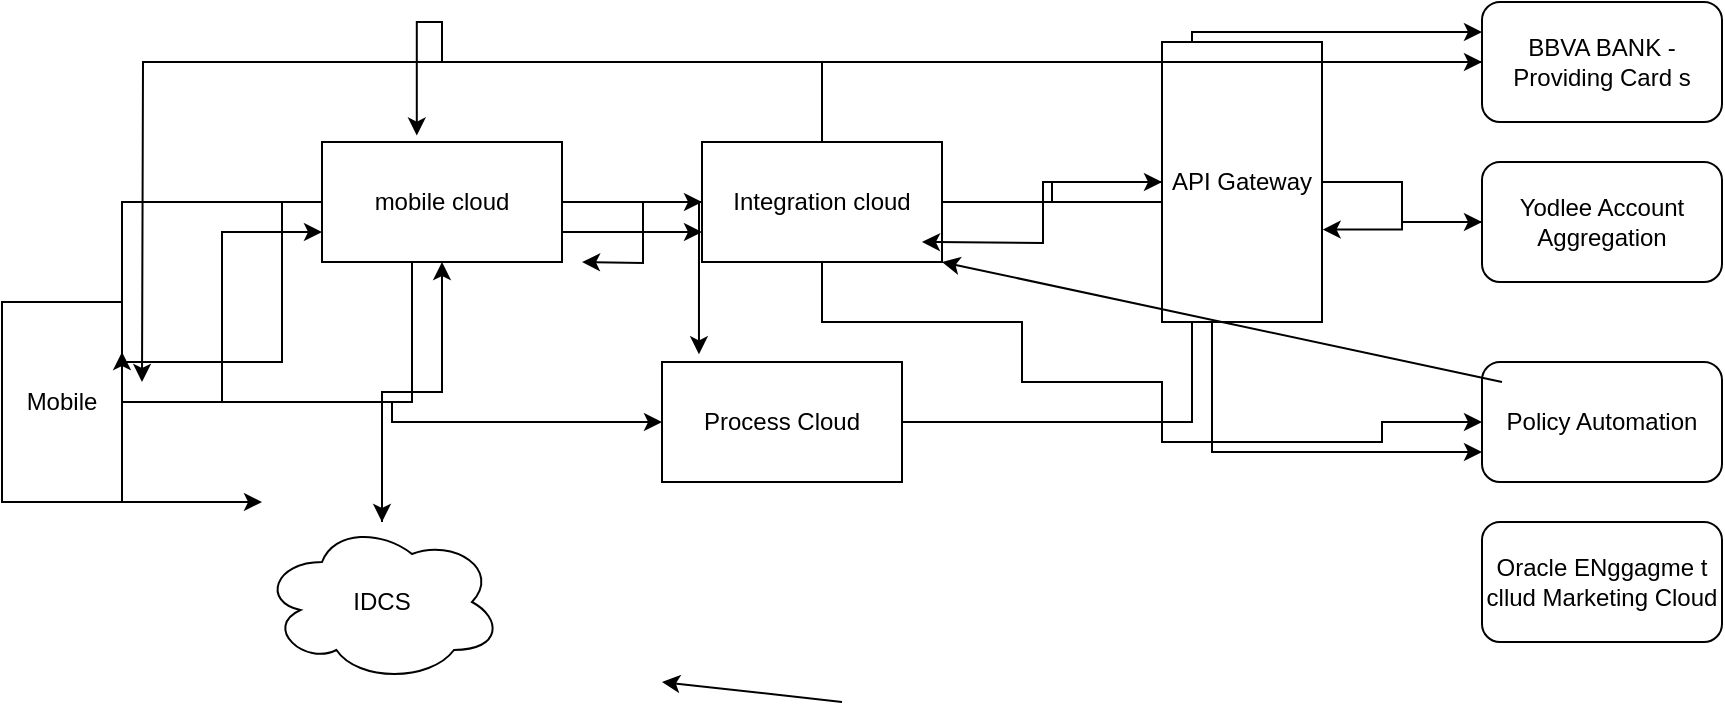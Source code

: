 <mxfile version="13.6.2" type="github">
  <diagram id="DxVjf1Q0q3QbvJfzmN1K" name="Page-1">
    <mxGraphModel dx="1025" dy="505" grid="1" gridSize="10" guides="1" tooltips="1" connect="1" arrows="1" fold="1" page="1" pageScale="1" pageWidth="1600" pageHeight="1200" math="0" shadow="0">
      <root>
        <mxCell id="0" />
        <mxCell id="1" parent="0" />
        <mxCell id="kMJnL8JPlqTzh7K0HitA-52" style="edgeStyle=orthogonalEdgeStyle;rounded=0;orthogonalLoop=1;jettySize=auto;html=1;" edge="1" parent="1" source="kMJnL8JPlqTzh7K0HitA-42" target="kMJnL8JPlqTzh7K0HitA-51">
          <mxGeometry relative="1" as="geometry" />
        </mxCell>
        <mxCell id="kMJnL8JPlqTzh7K0HitA-62" style="edgeStyle=orthogonalEdgeStyle;rounded=0;orthogonalLoop=1;jettySize=auto;html=1;entryX=0;entryY=0.75;entryDx=0;entryDy=0;" edge="1" parent="1" source="kMJnL8JPlqTzh7K0HitA-42" target="kMJnL8JPlqTzh7K0HitA-44">
          <mxGeometry relative="1" as="geometry" />
        </mxCell>
        <mxCell id="kMJnL8JPlqTzh7K0HitA-68" style="edgeStyle=orthogonalEdgeStyle;rounded=0;orthogonalLoop=1;jettySize=auto;html=1;entryX=0;entryY=0.75;entryDx=0;entryDy=0;" edge="1" parent="1" source="kMJnL8JPlqTzh7K0HitA-42" target="kMJnL8JPlqTzh7K0HitA-43">
          <mxGeometry relative="1" as="geometry" />
        </mxCell>
        <mxCell id="kMJnL8JPlqTzh7K0HitA-71" style="edgeStyle=orthogonalEdgeStyle;rounded=0;orthogonalLoop=1;jettySize=auto;html=1;" edge="1" parent="1" source="kMJnL8JPlqTzh7K0HitA-42" target="kMJnL8JPlqTzh7K0HitA-45">
          <mxGeometry relative="1" as="geometry" />
        </mxCell>
        <mxCell id="kMJnL8JPlqTzh7K0HitA-42" value="Mobile " style="rounded=0;whiteSpace=wrap;html=1;" vertex="1" parent="1">
          <mxGeometry x="190" y="190" width="60" height="100" as="geometry" />
        </mxCell>
        <mxCell id="kMJnL8JPlqTzh7K0HitA-54" style="edgeStyle=orthogonalEdgeStyle;rounded=0;orthogonalLoop=1;jettySize=auto;html=1;" edge="1" parent="1" source="kMJnL8JPlqTzh7K0HitA-43" target="kMJnL8JPlqTzh7K0HitA-44">
          <mxGeometry relative="1" as="geometry" />
        </mxCell>
        <mxCell id="kMJnL8JPlqTzh7K0HitA-60" style="edgeStyle=orthogonalEdgeStyle;rounded=0;orthogonalLoop=1;jettySize=auto;html=1;entryX=1;entryY=0.25;entryDx=0;entryDy=0;" edge="1" parent="1" source="kMJnL8JPlqTzh7K0HitA-43" target="kMJnL8JPlqTzh7K0HitA-42">
          <mxGeometry relative="1" as="geometry">
            <mxPoint x="290" y="220" as="targetPoint" />
            <Array as="points">
              <mxPoint x="330" y="140" />
              <mxPoint x="330" y="220" />
              <mxPoint x="250" y="220" />
            </Array>
          </mxGeometry>
        </mxCell>
        <mxCell id="kMJnL8JPlqTzh7K0HitA-67" style="edgeStyle=orthogonalEdgeStyle;rounded=0;orthogonalLoop=1;jettySize=auto;html=1;" edge="1" parent="1" source="kMJnL8JPlqTzh7K0HitA-43">
          <mxGeometry relative="1" as="geometry">
            <mxPoint x="320" y="290" as="targetPoint" />
            <Array as="points">
              <mxPoint x="250" y="140" />
              <mxPoint x="250" y="290" />
            </Array>
          </mxGeometry>
        </mxCell>
        <mxCell id="kMJnL8JPlqTzh7K0HitA-69" style="edgeStyle=orthogonalEdgeStyle;rounded=0;orthogonalLoop=1;jettySize=auto;html=1;entryX=0.154;entryY=-0.064;entryDx=0;entryDy=0;entryPerimeter=0;" edge="1" parent="1" source="kMJnL8JPlqTzh7K0HitA-43" target="kMJnL8JPlqTzh7K0HitA-45">
          <mxGeometry relative="1" as="geometry" />
        </mxCell>
        <mxCell id="kMJnL8JPlqTzh7K0HitA-43" value="mobile cloud " style="rounded=0;whiteSpace=wrap;html=1;" vertex="1" parent="1">
          <mxGeometry x="350" y="110" width="120" height="60" as="geometry" />
        </mxCell>
        <mxCell id="kMJnL8JPlqTzh7K0HitA-55" style="edgeStyle=orthogonalEdgeStyle;rounded=0;orthogonalLoop=1;jettySize=auto;html=1;entryX=0;entryY=0.5;entryDx=0;entryDy=0;" edge="1" parent="1" source="kMJnL8JPlqTzh7K0HitA-44" target="kMJnL8JPlqTzh7K0HitA-46">
          <mxGeometry relative="1" as="geometry" />
        </mxCell>
        <mxCell id="kMJnL8JPlqTzh7K0HitA-59" style="edgeStyle=orthogonalEdgeStyle;rounded=0;orthogonalLoop=1;jettySize=auto;html=1;" edge="1" parent="1" source="kMJnL8JPlqTzh7K0HitA-44">
          <mxGeometry relative="1" as="geometry">
            <mxPoint x="480" y="170" as="targetPoint" />
          </mxGeometry>
        </mxCell>
        <mxCell id="kMJnL8JPlqTzh7K0HitA-61" style="edgeStyle=orthogonalEdgeStyle;rounded=0;orthogonalLoop=1;jettySize=auto;html=1;entryX=0;entryY=0.5;entryDx=0;entryDy=0;" edge="1" parent="1" source="kMJnL8JPlqTzh7K0HitA-44" target="kMJnL8JPlqTzh7K0HitA-49">
          <mxGeometry relative="1" as="geometry">
            <mxPoint x="760" y="300" as="targetPoint" />
            <Array as="points">
              <mxPoint x="600" y="200" />
              <mxPoint x="700" y="200" />
              <mxPoint x="700" y="230" />
              <mxPoint x="770" y="230" />
              <mxPoint x="770" y="260" />
              <mxPoint x="880" y="260" />
              <mxPoint x="880" y="250" />
            </Array>
          </mxGeometry>
        </mxCell>
        <mxCell id="kMJnL8JPlqTzh7K0HitA-63" style="edgeStyle=orthogonalEdgeStyle;rounded=0;orthogonalLoop=1;jettySize=auto;html=1;entryX=0;entryY=0.75;entryDx=0;entryDy=0;" edge="1" parent="1" source="kMJnL8JPlqTzh7K0HitA-44" target="kMJnL8JPlqTzh7K0HitA-49">
          <mxGeometry relative="1" as="geometry" />
        </mxCell>
        <mxCell id="kMJnL8JPlqTzh7K0HitA-66" style="edgeStyle=orthogonalEdgeStyle;rounded=0;orthogonalLoop=1;jettySize=auto;html=1;entryX=0.395;entryY=-0.054;entryDx=0;entryDy=0;entryPerimeter=0;" edge="1" parent="1" source="kMJnL8JPlqTzh7K0HitA-44" target="kMJnL8JPlqTzh7K0HitA-43">
          <mxGeometry relative="1" as="geometry">
            <mxPoint x="400" y="50" as="targetPoint" />
            <Array as="points">
              <mxPoint x="600" y="70" />
              <mxPoint x="410" y="70" />
              <mxPoint x="410" y="50" />
              <mxPoint x="397" y="50" />
            </Array>
          </mxGeometry>
        </mxCell>
        <mxCell id="kMJnL8JPlqTzh7K0HitA-44" value="Integration cloud " style="rounded=0;whiteSpace=wrap;html=1;" vertex="1" parent="1">
          <mxGeometry x="540" y="110" width="120" height="60" as="geometry" />
        </mxCell>
        <mxCell id="kMJnL8JPlqTzh7K0HitA-70" style="edgeStyle=orthogonalEdgeStyle;rounded=0;orthogonalLoop=1;jettySize=auto;html=1;entryX=0;entryY=0.25;entryDx=0;entryDy=0;" edge="1" parent="1" source="kMJnL8JPlqTzh7K0HitA-45" target="kMJnL8JPlqTzh7K0HitA-47">
          <mxGeometry relative="1" as="geometry" />
        </mxCell>
        <mxCell id="kMJnL8JPlqTzh7K0HitA-72" style="edgeStyle=orthogonalEdgeStyle;rounded=0;orthogonalLoop=1;jettySize=auto;html=1;entryX=0;entryY=0.5;entryDx=0;entryDy=0;" edge="1" parent="1" source="kMJnL8JPlqTzh7K0HitA-45" target="kMJnL8JPlqTzh7K0HitA-47">
          <mxGeometry relative="1" as="geometry">
            <mxPoint x="890" y="70" as="targetPoint" />
          </mxGeometry>
        </mxCell>
        <mxCell id="kMJnL8JPlqTzh7K0HitA-45" value="Process Cloud " style="rounded=0;whiteSpace=wrap;html=1;" vertex="1" parent="1">
          <mxGeometry x="520" y="220" width="120" height="60" as="geometry" />
        </mxCell>
        <mxCell id="kMJnL8JPlqTzh7K0HitA-56" style="edgeStyle=orthogonalEdgeStyle;rounded=0;orthogonalLoop=1;jettySize=auto;html=1;" edge="1" parent="1" source="kMJnL8JPlqTzh7K0HitA-46" target="kMJnL8JPlqTzh7K0HitA-48">
          <mxGeometry relative="1" as="geometry" />
        </mxCell>
        <mxCell id="kMJnL8JPlqTzh7K0HitA-58" style="edgeStyle=orthogonalEdgeStyle;rounded=0;orthogonalLoop=1;jettySize=auto;html=1;" edge="1" parent="1" source="kMJnL8JPlqTzh7K0HitA-46">
          <mxGeometry relative="1" as="geometry">
            <mxPoint x="650" y="160" as="targetPoint" />
          </mxGeometry>
        </mxCell>
        <mxCell id="kMJnL8JPlqTzh7K0HitA-46" value="API Gateway" style="rounded=0;whiteSpace=wrap;html=1;" vertex="1" parent="1">
          <mxGeometry x="770" y="60" width="80" height="140" as="geometry" />
        </mxCell>
        <mxCell id="kMJnL8JPlqTzh7K0HitA-73" style="edgeStyle=orthogonalEdgeStyle;rounded=0;orthogonalLoop=1;jettySize=auto;html=1;" edge="1" parent="1" source="kMJnL8JPlqTzh7K0HitA-47">
          <mxGeometry relative="1" as="geometry">
            <mxPoint x="260" y="230" as="targetPoint" />
          </mxGeometry>
        </mxCell>
        <mxCell id="kMJnL8JPlqTzh7K0HitA-47" value="BBVA BANK -Providing Card s " style="rounded=1;whiteSpace=wrap;html=1;" vertex="1" parent="1">
          <mxGeometry x="930" y="40" width="120" height="60" as="geometry" />
        </mxCell>
        <mxCell id="kMJnL8JPlqTzh7K0HitA-57" style="edgeStyle=orthogonalEdgeStyle;rounded=0;orthogonalLoop=1;jettySize=auto;html=1;entryX=1.004;entryY=0.67;entryDx=0;entryDy=0;entryPerimeter=0;" edge="1" parent="1" source="kMJnL8JPlqTzh7K0HitA-48" target="kMJnL8JPlqTzh7K0HitA-46">
          <mxGeometry relative="1" as="geometry" />
        </mxCell>
        <mxCell id="kMJnL8JPlqTzh7K0HitA-48" value="Yodlee Account Aggregation" style="rounded=1;whiteSpace=wrap;html=1;" vertex="1" parent="1">
          <mxGeometry x="930" y="120" width="120" height="60" as="geometry" />
        </mxCell>
        <mxCell id="kMJnL8JPlqTzh7K0HitA-49" value="Policy Automation " style="rounded=1;whiteSpace=wrap;html=1;" vertex="1" parent="1">
          <mxGeometry x="930" y="220" width="120" height="60" as="geometry" />
        </mxCell>
        <mxCell id="kMJnL8JPlqTzh7K0HitA-50" value="Oracle ENggagme t cllud Marketing Cloud " style="rounded=1;whiteSpace=wrap;html=1;" vertex="1" parent="1">
          <mxGeometry x="930" y="300" width="120" height="60" as="geometry" />
        </mxCell>
        <mxCell id="kMJnL8JPlqTzh7K0HitA-53" style="edgeStyle=orthogonalEdgeStyle;rounded=0;orthogonalLoop=1;jettySize=auto;html=1;" edge="1" parent="1" source="kMJnL8JPlqTzh7K0HitA-51" target="kMJnL8JPlqTzh7K0HitA-43">
          <mxGeometry relative="1" as="geometry" />
        </mxCell>
        <mxCell id="kMJnL8JPlqTzh7K0HitA-51" value="IDCS " style="ellipse;shape=cloud;whiteSpace=wrap;html=1;" vertex="1" parent="1">
          <mxGeometry x="320" y="300" width="120" height="80" as="geometry" />
        </mxCell>
        <mxCell id="kMJnL8JPlqTzh7K0HitA-64" value="" style="endArrow=classic;html=1;" edge="1" parent="1">
          <mxGeometry width="50" height="50" relative="1" as="geometry">
            <mxPoint x="610" y="390" as="sourcePoint" />
            <mxPoint x="520" y="380" as="targetPoint" />
          </mxGeometry>
        </mxCell>
        <mxCell id="kMJnL8JPlqTzh7K0HitA-65" value="" style="endArrow=classic;html=1;entryX=1;entryY=1;entryDx=0;entryDy=0;" edge="1" parent="1" target="kMJnL8JPlqTzh7K0HitA-44">
          <mxGeometry width="50" height="50" relative="1" as="geometry">
            <mxPoint x="940" y="230" as="sourcePoint" />
            <mxPoint x="850" y="220" as="targetPoint" />
          </mxGeometry>
        </mxCell>
      </root>
    </mxGraphModel>
  </diagram>
</mxfile>
